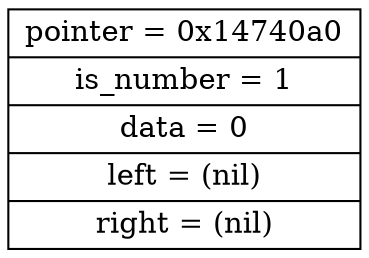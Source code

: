 digraph mi{
node0x14740a0 [shape = "record" , label = "{pointer = 0x14740a0 |is_number = 1 | data = 0 | left = (nil) | right = (nil)}"];
}
